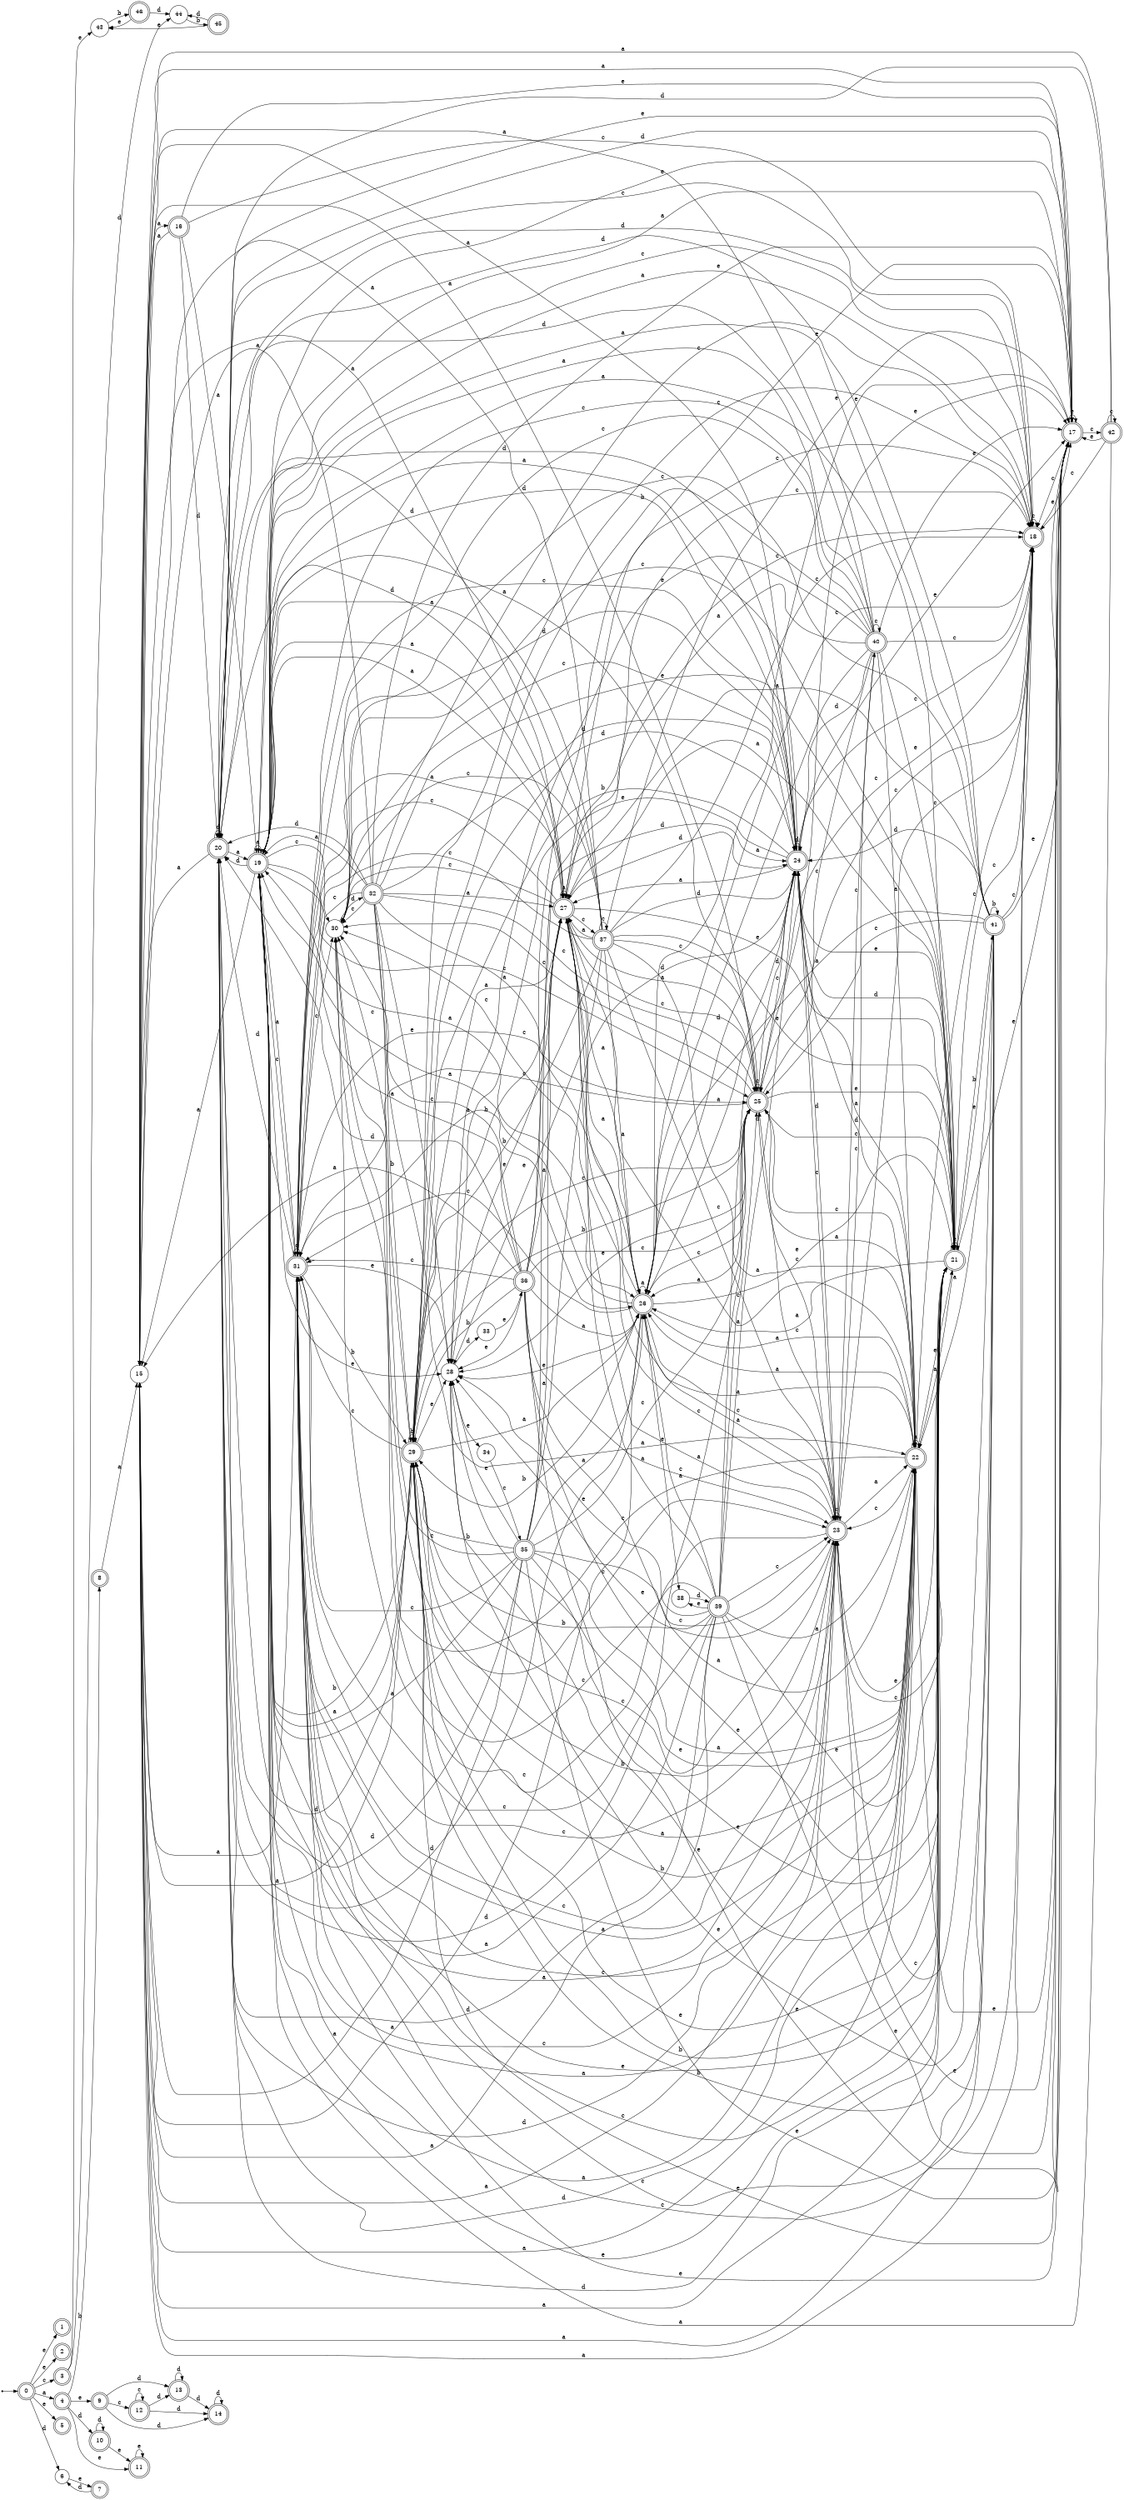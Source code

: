 digraph finite_state_machine {
rankdir=LR;
size="20,20";
node [shape = point]; "dummy0"
node [shape = doublecircle]; "0";"dummy0" -> "0";
node [shape = doublecircle]; "1";node [shape = doublecircle]; "2";node [shape = doublecircle]; "3";node [shape = doublecircle]; "4";node [shape = doublecircle]; "5";node [shape = circle]; "6";
node [shape = doublecircle]; "7";node [shape = doublecircle]; "8";node [shape = doublecircle]; "9";node [shape = doublecircle]; "10";node [shape = doublecircle]; "11";node [shape = doublecircle]; "12";node [shape = doublecircle]; "13";node [shape = doublecircle]; "14";node [shape = circle]; "15";
node [shape = doublecircle]; "16";node [shape = doublecircle]; "17";node [shape = doublecircle]; "18";node [shape = doublecircle]; "19";node [shape = doublecircle]; "20";node [shape = doublecircle]; "21";node [shape = doublecircle]; "22";node [shape = doublecircle]; "23";node [shape = doublecircle]; "24";node [shape = doublecircle]; "25";node [shape = doublecircle]; "26";node [shape = doublecircle]; "27";node [shape = circle]; "28";
node [shape = doublecircle]; "29";node [shape = circle]; "30";
node [shape = doublecircle]; "31";node [shape = doublecircle]; "32";node [shape = circle]; "33";
node [shape = circle]; "34";
node [shape = doublecircle]; "35";node [shape = doublecircle]; "36";node [shape = doublecircle]; "37";node [shape = circle]; "38";
node [shape = doublecircle]; "39";node [shape = doublecircle]; "40";node [shape = doublecircle]; "41";node [shape = doublecircle]; "42";node [shape = circle]; "43";
node [shape = circle]; "44";
node [shape = doublecircle]; "45";node [shape = doublecircle]; "46";"0" -> "1" [label = "e"];
 "0" -> "2" [label = "e"];
 "0" -> "5" [label = "e"];
 "0" -> "3" [label = "c"];
 "0" -> "4" [label = "a"];
 "0" -> "6" [label = "d"];
 "6" -> "7" [label = "e"];
 "7" -> "6" [label = "d"];
 "4" -> "8" [label = "b"];
 "4" -> "9" [label = "e"];
 "4" -> "11" [label = "e"];
 "4" -> "10" [label = "d"];
 "11" -> "11" [label = "e"];
 "10" -> "10" [label = "d"];
 "10" -> "11" [label = "e"];
 "9" -> "12" [label = "c"];
 "9" -> "13" [label = "d"];
 "9" -> "14" [label = "d"];
 "14" -> "14" [label = "d"];
 "13" -> "13" [label = "d"];
 "13" -> "14" [label = "d"];
 "12" -> "12" [label = "c"];
 "12" -> "13" [label = "d"];
 "12" -> "14" [label = "d"];
 "8" -> "15" [label = "a"];
 "15" -> "16" [label = "a"];
 "16" -> "19" [label = "a"];
 "16" -> "15" [label = "a"];
 "16" -> "17" [label = "e"];
 "16" -> "18" [label = "c"];
 "16" -> "20" [label = "d"];
 "20" -> "20" [label = "d"];
 "20" -> "17" [label = "e"];
 "20" -> "18" [label = "c"];
 "20" -> "19" [label = "a"];
 "20" -> "15" [label = "a"];
 "19" -> "19" [label = "a"];
 "19" -> "22" [label = "a"];
 "19" -> "26" [label = "a"];
 "19" -> "27" [label = "a"];
 "19" -> "15" [label = "a"];
 "19" -> "17" [label = "e"];
 "19" -> "28" [label = "e"];
 "19" -> "21" [label = "e"];
 "19" -> "18" [label = "c"];
 "19" -> "23" [label = "c"];
 "19" -> "25" [label = "c"];
 "19" -> "30" [label = "c"];
 "19" -> "31" [label = "c"];
 "19" -> "24" [label = "d"];
 "19" -> "20" [label = "d"];
 "19" -> "29" [label = "b"];
 "31" -> "18" [label = "c"];
 "31" -> "23" [label = "c"];
 "31" -> "25" [label = "c"];
 "31" -> "30" [label = "c"];
 "31" -> "31" [label = "c"];
 "31" -> "17" [label = "e"];
 "31" -> "28" [label = "e"];
 "31" -> "21" [label = "e"];
 "31" -> "19" [label = "a"];
 "31" -> "22" [label = "a"];
 "31" -> "26" [label = "a"];
 "31" -> "27" [label = "a"];
 "31" -> "15" [label = "a"];
 "31" -> "24" [label = "d"];
 "31" -> "20" [label = "d"];
 "31" -> "29" [label = "b"];
 "30" -> "32" [label = "d"];
 "32" -> "18" [label = "c"];
 "32" -> "23" [label = "c"];
 "32" -> "25" [label = "c"];
 "32" -> "30" [label = "c"];
 "32" -> "31" [label = "c"];
 "32" -> "17" [label = "e"];
 "32" -> "28" [label = "e"];
 "32" -> "21" [label = "e"];
 "32" -> "19" [label = "a"];
 "32" -> "22" [label = "a"];
 "32" -> "26" [label = "a"];
 "32" -> "27" [label = "a"];
 "32" -> "15" [label = "a"];
 "32" -> "24" [label = "d"];
 "32" -> "20" [label = "d"];
 "32" -> "29" [label = "b"];
 "29" -> "29" [label = "b"];
 "29" -> "17" [label = "e"];
 "29" -> "28" [label = "e"];
 "29" -> "21" [label = "e"];
 "29" -> "19" [label = "a"];
 "29" -> "22" [label = "a"];
 "29" -> "26" [label = "a"];
 "29" -> "27" [label = "a"];
 "29" -> "15" [label = "a"];
 "29" -> "18" [label = "c"];
 "29" -> "23" [label = "c"];
 "29" -> "25" [label = "c"];
 "29" -> "30" [label = "c"];
 "29" -> "31" [label = "c"];
 "29" -> "24" [label = "d"];
 "29" -> "20" [label = "d"];
 "28" -> "33" [label = "d"];
 "28" -> "34" [label = "e"];
 "34" -> "35" [label = "c"];
 "35" -> "17" [label = "e"];
 "35" -> "28" [label = "e"];
 "35" -> "21" [label = "e"];
 "35" -> "19" [label = "a"];
 "35" -> "22" [label = "a"];
 "35" -> "26" [label = "a"];
 "35" -> "27" [label = "a"];
 "35" -> "15" [label = "a"];
 "35" -> "18" [label = "c"];
 "35" -> "23" [label = "c"];
 "35" -> "25" [label = "c"];
 "35" -> "30" [label = "c"];
 "35" -> "31" [label = "c"];
 "35" -> "24" [label = "d"];
 "35" -> "20" [label = "d"];
 "35" -> "29" [label = "b"];
 "33" -> "36" [label = "e"];
 "36" -> "17" [label = "e"];
 "36" -> "28" [label = "e"];
 "36" -> "21" [label = "e"];
 "36" -> "19" [label = "a"];
 "36" -> "22" [label = "a"];
 "36" -> "26" [label = "a"];
 "36" -> "27" [label = "a"];
 "36" -> "15" [label = "a"];
 "36" -> "18" [label = "c"];
 "36" -> "23" [label = "c"];
 "36" -> "25" [label = "c"];
 "36" -> "30" [label = "c"];
 "36" -> "31" [label = "c"];
 "36" -> "24" [label = "d"];
 "36" -> "20" [label = "d"];
 "36" -> "29" [label = "b"];
 "27" -> "19" [label = "a"];
 "27" -> "22" [label = "a"];
 "27" -> "26" [label = "a"];
 "27" -> "27" [label = "a"];
 "27" -> "15" [label = "a"];
 "27" -> "18" [label = "c"];
 "27" -> "37" [label = "c"];
 "27" -> "23" [label = "c"];
 "27" -> "25" [label = "c"];
 "27" -> "30" [label = "c"];
 "27" -> "31" [label = "c"];
 "27" -> "17" [label = "e"];
 "27" -> "28" [label = "e"];
 "27" -> "21" [label = "e"];
 "27" -> "24" [label = "d"];
 "27" -> "20" [label = "d"];
 "27" -> "29" [label = "b"];
 "37" -> "18" [label = "c"];
 "37" -> "37" [label = "c"];
 "37" -> "23" [label = "c"];
 "37" -> "25" [label = "c"];
 "37" -> "30" [label = "c"];
 "37" -> "31" [label = "c"];
 "37" -> "19" [label = "a"];
 "37" -> "22" [label = "a"];
 "37" -> "26" [label = "a"];
 "37" -> "27" [label = "a"];
 "37" -> "15" [label = "a"];
 "37" -> "17" [label = "e"];
 "37" -> "28" [label = "e"];
 "37" -> "21" [label = "e"];
 "37" -> "24" [label = "d"];
 "37" -> "20" [label = "d"];
 "37" -> "29" [label = "b"];
 "26" -> "19" [label = "a"];
 "26" -> "22" [label = "a"];
 "26" -> "26" [label = "a"];
 "26" -> "27" [label = "a"];
 "26" -> "15" [label = "a"];
 "26" -> "17" [label = "e"];
 "26" -> "28" [label = "e"];
 "26" -> "21" [label = "e"];
 "26" -> "38" [label = "e"];
 "26" -> "18" [label = "c"];
 "26" -> "23" [label = "c"];
 "26" -> "25" [label = "c"];
 "26" -> "30" [label = "c"];
 "26" -> "31" [label = "c"];
 "26" -> "24" [label = "d"];
 "26" -> "20" [label = "d"];
 "26" -> "29" [label = "b"];
 "38" -> "39" [label = "d"];
 "39" -> "17" [label = "e"];
 "39" -> "28" [label = "e"];
 "39" -> "21" [label = "e"];
 "39" -> "38" [label = "e"];
 "39" -> "19" [label = "a"];
 "39" -> "22" [label = "a"];
 "39" -> "26" [label = "a"];
 "39" -> "27" [label = "a"];
 "39" -> "15" [label = "a"];
 "39" -> "18" [label = "c"];
 "39" -> "23" [label = "c"];
 "39" -> "25" [label = "c"];
 "39" -> "30" [label = "c"];
 "39" -> "31" [label = "c"];
 "39" -> "24" [label = "d"];
 "39" -> "20" [label = "d"];
 "39" -> "29" [label = "b"];
 "25" -> "18" [label = "c"];
 "25" -> "23" [label = "c"];
 "25" -> "25" [label = "c"];
 "25" -> "30" [label = "c"];
 "25" -> "31" [label = "c"];
 "25" -> "17" [label = "e"];
 "25" -> "28" [label = "e"];
 "25" -> "21" [label = "e"];
 "25" -> "19" [label = "a"];
 "25" -> "22" [label = "a"];
 "25" -> "26" [label = "a"];
 "25" -> "27" [label = "a"];
 "25" -> "15" [label = "a"];
 "25" -> "24" [label = "d"];
 "25" -> "20" [label = "d"];
 "25" -> "29" [label = "b"];
 "24" -> "24" [label = "d"];
 "24" -> "20" [label = "d"];
 "24" -> "17" [label = "e"];
 "24" -> "28" [label = "e"];
 "24" -> "21" [label = "e"];
 "24" -> "19" [label = "a"];
 "24" -> "22" [label = "a"];
 "24" -> "26" [label = "a"];
 "24" -> "27" [label = "a"];
 "24" -> "15" [label = "a"];
 "24" -> "18" [label = "c"];
 "24" -> "23" [label = "c"];
 "24" -> "25" [label = "c"];
 "24" -> "30" [label = "c"];
 "24" -> "31" [label = "c"];
 "24" -> "29" [label = "b"];
 "23" -> "18" [label = "c"];
 "23" -> "23" [label = "c"];
 "23" -> "40" [label = "c"];
 "23" -> "25" [label = "c"];
 "23" -> "30" [label = "c"];
 "23" -> "31" [label = "c"];
 "23" -> "17" [label = "e"];
 "23" -> "28" [label = "e"];
 "23" -> "21" [label = "e"];
 "23" -> "19" [label = "a"];
 "23" -> "22" [label = "a"];
 "23" -> "26" [label = "a"];
 "23" -> "27" [label = "a"];
 "23" -> "15" [label = "a"];
 "23" -> "24" [label = "d"];
 "23" -> "20" [label = "d"];
 "23" -> "29" [label = "b"];
 "40" -> "18" [label = "c"];
 "40" -> "23" [label = "c"];
 "40" -> "40" [label = "c"];
 "40" -> "25" [label = "c"];
 "40" -> "30" [label = "c"];
 "40" -> "31" [label = "c"];
 "40" -> "17" [label = "e"];
 "40" -> "28" [label = "e"];
 "40" -> "21" [label = "e"];
 "40" -> "19" [label = "a"];
 "40" -> "22" [label = "a"];
 "40" -> "26" [label = "a"];
 "40" -> "27" [label = "a"];
 "40" -> "15" [label = "a"];
 "40" -> "24" [label = "d"];
 "40" -> "20" [label = "d"];
 "40" -> "29" [label = "b"];
 "22" -> "19" [label = "a"];
 "22" -> "22" [label = "a"];
 "22" -> "26" [label = "a"];
 "22" -> "27" [label = "a"];
 "22" -> "15" [label = "a"];
 "22" -> "17" [label = "e"];
 "22" -> "28" [label = "e"];
 "22" -> "21" [label = "e"];
 "22" -> "18" [label = "c"];
 "22" -> "23" [label = "c"];
 "22" -> "25" [label = "c"];
 "22" -> "30" [label = "c"];
 "22" -> "31" [label = "c"];
 "22" -> "24" [label = "d"];
 "22" -> "20" [label = "d"];
 "22" -> "29" [label = "b"];
 "21" -> "17" [label = "e"];
 "21" -> "28" [label = "e"];
 "21" -> "21" [label = "e"];
 "21" -> "41" [label = "b"];
 "21" -> "29" [label = "b"];
 "21" -> "19" [label = "a"];
 "21" -> "22" [label = "a"];
 "21" -> "26" [label = "a"];
 "21" -> "27" [label = "a"];
 "21" -> "15" [label = "a"];
 "21" -> "18" [label = "c"];
 "21" -> "23" [label = "c"];
 "21" -> "25" [label = "c"];
 "21" -> "30" [label = "c"];
 "21" -> "31" [label = "c"];
 "21" -> "24" [label = "d"];
 "21" -> "20" [label = "d"];
 "41" -> "41" [label = "b"];
 "41" -> "29" [label = "b"];
 "41" -> "17" [label = "e"];
 "41" -> "28" [label = "e"];
 "41" -> "21" [label = "e"];
 "41" -> "19" [label = "a"];
 "41" -> "22" [label = "a"];
 "41" -> "26" [label = "a"];
 "41" -> "27" [label = "a"];
 "41" -> "15" [label = "a"];
 "41" -> "18" [label = "c"];
 "41" -> "23" [label = "c"];
 "41" -> "25" [label = "c"];
 "41" -> "30" [label = "c"];
 "41" -> "31" [label = "c"];
 "41" -> "24" [label = "d"];
 "41" -> "20" [label = "d"];
 "18" -> "18" [label = "c"];
 "18" -> "17" [label = "e"];
 "18" -> "19" [label = "a"];
 "18" -> "15" [label = "a"];
 "18" -> "20" [label = "d"];
 "17" -> "17" [label = "e"];
 "17" -> "42" [label = "c"];
 "17" -> "18" [label = "c"];
 "17" -> "19" [label = "a"];
 "17" -> "15" [label = "a"];
 "17" -> "20" [label = "d"];
 "42" -> "42" [label = "c"];
 "42" -> "18" [label = "c"];
 "42" -> "17" [label = "e"];
 "42" -> "19" [label = "a"];
 "42" -> "15" [label = "a"];
 "42" -> "20" [label = "d"];
 "3" -> "43" [label = "e"];
 "3" -> "44" [label = "d"];
 "44" -> "45" [label = "b"];
 "45" -> "44" [label = "d"];
 "45" -> "43" [label = "e"];
 "43" -> "46" [label = "b"];
 "46" -> "43" [label = "e"];
 "46" -> "44" [label = "d"];
 }
